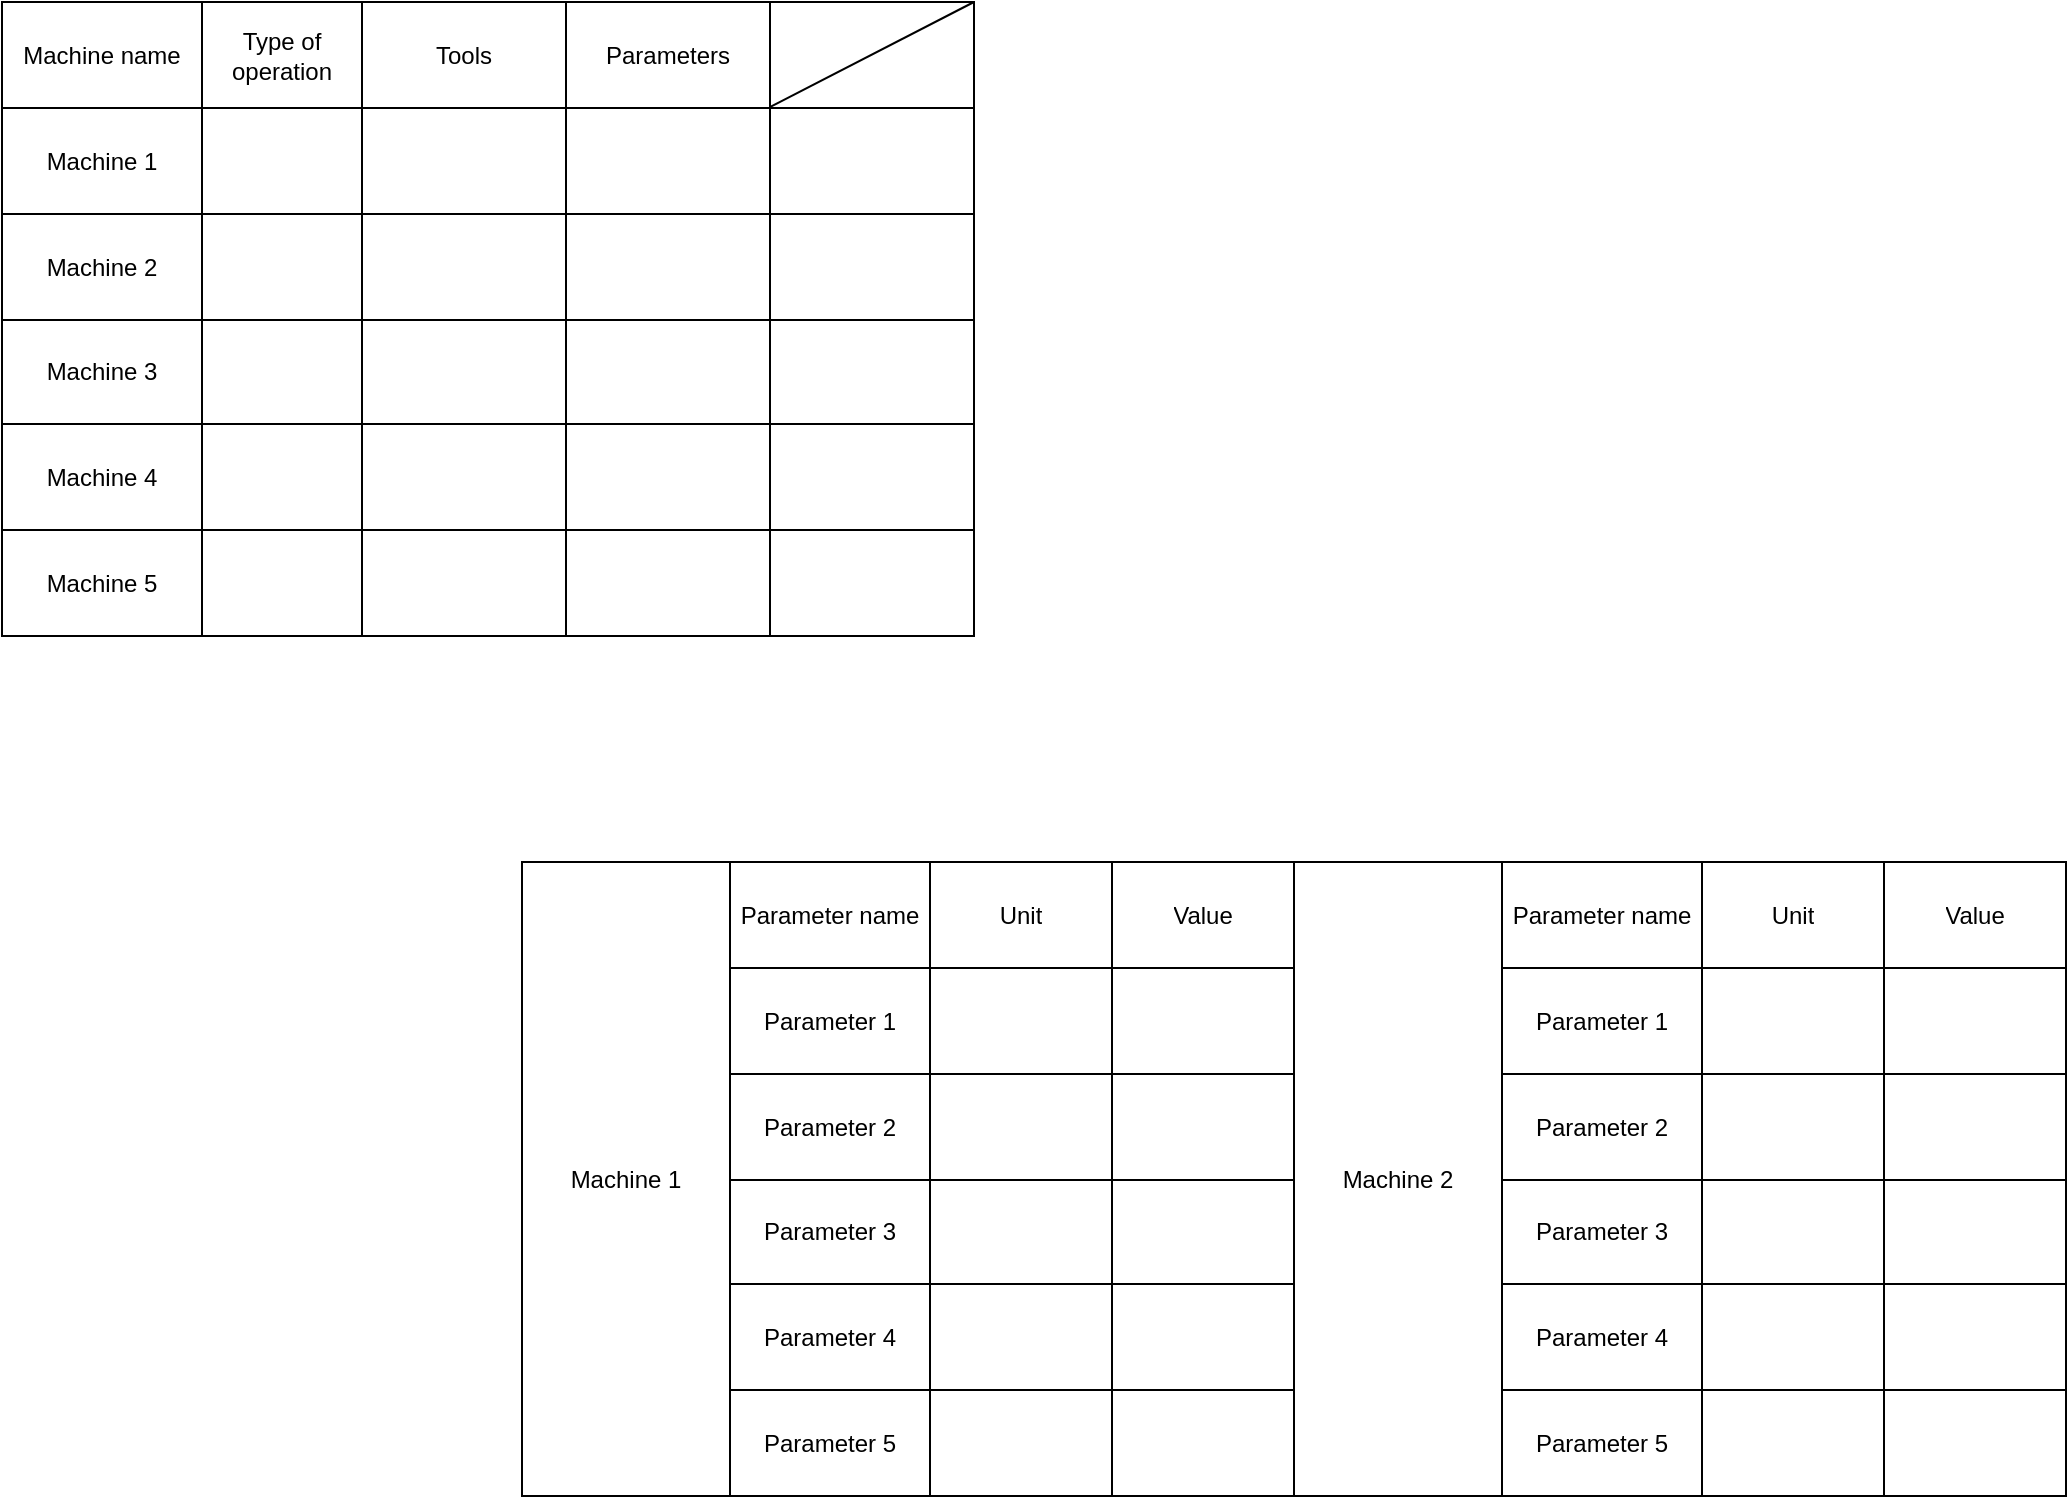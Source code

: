 <mxfile version="14.9.0" type="github">
  <diagram id="Z1trSQCHoKJ7LO43XMHb" name="Page-1">
    <mxGraphModel dx="988" dy="1712" grid="1" gridSize="10" guides="1" tooltips="1" connect="1" arrows="1" fold="1" page="1" pageScale="1" pageWidth="827" pageHeight="1169" math="0" shadow="0">
      <root>
        <mxCell id="0" />
        <mxCell id="1" parent="0" />
        <mxCell id="iuXq785Svx12iFxmTYCm-1" value="" style="shape=table;startSize=0;container=1;collapsible=0;childLayout=tableLayout;" parent="1" vertex="1">
          <mxGeometry x="414" y="340" width="282" height="317" as="geometry" />
        </mxCell>
        <mxCell id="iuXq785Svx12iFxmTYCm-2" value="" style="shape=partialRectangle;collapsible=0;dropTarget=0;pointerEvents=0;fillColor=none;top=0;left=0;bottom=0;right=0;points=[[0,0.5],[1,0.5]];portConstraint=eastwest;" parent="iuXq785Svx12iFxmTYCm-1" vertex="1">
          <mxGeometry width="282" height="53" as="geometry" />
        </mxCell>
        <mxCell id="iuXq785Svx12iFxmTYCm-3" value="Parameter name" style="shape=partialRectangle;html=1;whiteSpace=wrap;connectable=0;overflow=hidden;fillColor=none;top=0;left=0;bottom=0;right=0;" parent="iuXq785Svx12iFxmTYCm-2" vertex="1">
          <mxGeometry width="100" height="53" as="geometry" />
        </mxCell>
        <mxCell id="iuXq785Svx12iFxmTYCm-4" value="Unit" style="shape=partialRectangle;html=1;whiteSpace=wrap;connectable=0;overflow=hidden;fillColor=none;top=0;left=0;bottom=0;right=0;" parent="iuXq785Svx12iFxmTYCm-2" vertex="1">
          <mxGeometry x="100" width="91" height="53" as="geometry" />
        </mxCell>
        <mxCell id="Yx1ct2XPLeCev9idxveK-1" value="Value" style="shape=partialRectangle;html=1;whiteSpace=wrap;connectable=0;overflow=hidden;fillColor=none;top=0;left=0;bottom=0;right=0;" parent="iuXq785Svx12iFxmTYCm-2" vertex="1">
          <mxGeometry x="191" width="91" height="53" as="geometry" />
        </mxCell>
        <mxCell id="iuXq785Svx12iFxmTYCm-14" style="shape=partialRectangle;collapsible=0;dropTarget=0;pointerEvents=0;fillColor=none;top=0;left=0;bottom=0;right=0;points=[[0,0.5],[1,0.5]];portConstraint=eastwest;" parent="iuXq785Svx12iFxmTYCm-1" vertex="1">
          <mxGeometry y="53" width="282" height="53" as="geometry" />
        </mxCell>
        <mxCell id="iuXq785Svx12iFxmTYCm-15" value="Parameter 1" style="shape=partialRectangle;html=1;whiteSpace=wrap;connectable=0;overflow=hidden;fillColor=none;top=0;left=0;bottom=0;right=0;" parent="iuXq785Svx12iFxmTYCm-14" vertex="1">
          <mxGeometry width="100" height="53" as="geometry" />
        </mxCell>
        <mxCell id="iuXq785Svx12iFxmTYCm-16" style="shape=partialRectangle;html=1;whiteSpace=wrap;connectable=0;overflow=hidden;fillColor=none;top=0;left=0;bottom=0;right=0;" parent="iuXq785Svx12iFxmTYCm-14" vertex="1">
          <mxGeometry x="100" width="91" height="53" as="geometry" />
        </mxCell>
        <mxCell id="Yx1ct2XPLeCev9idxveK-2" style="shape=partialRectangle;html=1;whiteSpace=wrap;connectable=0;overflow=hidden;fillColor=none;top=0;left=0;bottom=0;right=0;" parent="iuXq785Svx12iFxmTYCm-14" vertex="1">
          <mxGeometry x="191" width="91" height="53" as="geometry" />
        </mxCell>
        <mxCell id="iuXq785Svx12iFxmTYCm-26" style="shape=partialRectangle;collapsible=0;dropTarget=0;pointerEvents=0;fillColor=none;top=0;left=0;bottom=0;right=0;points=[[0,0.5],[1,0.5]];portConstraint=eastwest;" parent="iuXq785Svx12iFxmTYCm-1" vertex="1">
          <mxGeometry y="106" width="282" height="53" as="geometry" />
        </mxCell>
        <mxCell id="iuXq785Svx12iFxmTYCm-27" value="Parameter 2" style="shape=partialRectangle;html=1;whiteSpace=wrap;connectable=0;overflow=hidden;fillColor=none;top=0;left=0;bottom=0;right=0;" parent="iuXq785Svx12iFxmTYCm-26" vertex="1">
          <mxGeometry width="100" height="53" as="geometry" />
        </mxCell>
        <mxCell id="iuXq785Svx12iFxmTYCm-28" style="shape=partialRectangle;html=1;whiteSpace=wrap;connectable=0;overflow=hidden;fillColor=none;top=0;left=0;bottom=0;right=0;" parent="iuXq785Svx12iFxmTYCm-26" vertex="1">
          <mxGeometry x="100" width="91" height="53" as="geometry" />
        </mxCell>
        <mxCell id="Yx1ct2XPLeCev9idxveK-3" style="shape=partialRectangle;html=1;whiteSpace=wrap;connectable=0;overflow=hidden;fillColor=none;top=0;left=0;bottom=0;right=0;" parent="iuXq785Svx12iFxmTYCm-26" vertex="1">
          <mxGeometry x="191" width="91" height="53" as="geometry" />
        </mxCell>
        <mxCell id="iuXq785Svx12iFxmTYCm-38" value="" style="shape=partialRectangle;collapsible=0;dropTarget=0;pointerEvents=0;fillColor=none;top=0;left=0;bottom=0;right=0;points=[[0,0.5],[1,0.5]];portConstraint=eastwest;" parent="iuXq785Svx12iFxmTYCm-1" vertex="1">
          <mxGeometry y="159" width="282" height="52" as="geometry" />
        </mxCell>
        <mxCell id="iuXq785Svx12iFxmTYCm-39" value="Parameter 3" style="shape=partialRectangle;html=1;whiteSpace=wrap;connectable=0;overflow=hidden;fillColor=none;top=0;left=0;bottom=0;right=0;" parent="iuXq785Svx12iFxmTYCm-38" vertex="1">
          <mxGeometry width="100" height="52" as="geometry" />
        </mxCell>
        <mxCell id="iuXq785Svx12iFxmTYCm-40" value="" style="shape=partialRectangle;html=1;whiteSpace=wrap;connectable=0;overflow=hidden;fillColor=none;top=0;left=0;bottom=0;right=0;" parent="iuXq785Svx12iFxmTYCm-38" vertex="1">
          <mxGeometry x="100" width="91" height="52" as="geometry" />
        </mxCell>
        <mxCell id="Yx1ct2XPLeCev9idxveK-4" style="shape=partialRectangle;html=1;whiteSpace=wrap;connectable=0;overflow=hidden;fillColor=none;top=0;left=0;bottom=0;right=0;" parent="iuXq785Svx12iFxmTYCm-38" vertex="1">
          <mxGeometry x="191" width="91" height="52" as="geometry" />
        </mxCell>
        <mxCell id="iuXq785Svx12iFxmTYCm-50" value="" style="shape=partialRectangle;collapsible=0;dropTarget=0;pointerEvents=0;fillColor=none;top=0;left=0;bottom=0;right=0;points=[[0,0.5],[1,0.5]];portConstraint=eastwest;" parent="iuXq785Svx12iFxmTYCm-1" vertex="1">
          <mxGeometry y="211" width="282" height="53" as="geometry" />
        </mxCell>
        <mxCell id="iuXq785Svx12iFxmTYCm-51" value="Parameter 4" style="shape=partialRectangle;html=1;whiteSpace=wrap;connectable=0;overflow=hidden;fillColor=none;top=0;left=0;bottom=0;right=0;" parent="iuXq785Svx12iFxmTYCm-50" vertex="1">
          <mxGeometry width="100" height="53" as="geometry" />
        </mxCell>
        <mxCell id="iuXq785Svx12iFxmTYCm-52" value="" style="shape=partialRectangle;html=1;whiteSpace=wrap;connectable=0;overflow=hidden;fillColor=none;top=0;left=0;bottom=0;right=0;" parent="iuXq785Svx12iFxmTYCm-50" vertex="1">
          <mxGeometry x="100" width="91" height="53" as="geometry" />
        </mxCell>
        <mxCell id="Yx1ct2XPLeCev9idxveK-5" style="shape=partialRectangle;html=1;whiteSpace=wrap;connectable=0;overflow=hidden;fillColor=none;top=0;left=0;bottom=0;right=0;" parent="iuXq785Svx12iFxmTYCm-50" vertex="1">
          <mxGeometry x="191" width="91" height="53" as="geometry" />
        </mxCell>
        <mxCell id="iuXq785Svx12iFxmTYCm-62" value="" style="shape=partialRectangle;collapsible=0;dropTarget=0;pointerEvents=0;fillColor=none;top=0;left=0;bottom=0;right=0;points=[[0,0.5],[1,0.5]];portConstraint=eastwest;" parent="iuXq785Svx12iFxmTYCm-1" vertex="1">
          <mxGeometry y="264" width="282" height="53" as="geometry" />
        </mxCell>
        <mxCell id="iuXq785Svx12iFxmTYCm-63" value="Parameter 5" style="shape=partialRectangle;html=1;whiteSpace=wrap;connectable=0;overflow=hidden;fillColor=none;top=0;left=0;bottom=0;right=0;" parent="iuXq785Svx12iFxmTYCm-62" vertex="1">
          <mxGeometry width="100" height="53" as="geometry" />
        </mxCell>
        <mxCell id="iuXq785Svx12iFxmTYCm-64" value="" style="shape=partialRectangle;html=1;whiteSpace=wrap;connectable=0;overflow=hidden;fillColor=none;top=0;left=0;bottom=0;right=0;" parent="iuXq785Svx12iFxmTYCm-62" vertex="1">
          <mxGeometry x="100" width="91" height="53" as="geometry" />
        </mxCell>
        <mxCell id="Yx1ct2XPLeCev9idxveK-6" style="shape=partialRectangle;html=1;whiteSpace=wrap;connectable=0;overflow=hidden;fillColor=none;top=0;left=0;bottom=0;right=0;" parent="iuXq785Svx12iFxmTYCm-62" vertex="1">
          <mxGeometry x="191" width="91" height="53" as="geometry" />
        </mxCell>
        <mxCell id="iuXq785Svx12iFxmTYCm-212" value="" style="shape=table;startSize=0;container=1;collapsible=0;childLayout=tableLayout;" parent="1" vertex="1">
          <mxGeometry x="310" y="340" width="104" height="317" as="geometry" />
        </mxCell>
        <mxCell id="iuXq785Svx12iFxmTYCm-213" value="" style="shape=partialRectangle;collapsible=0;dropTarget=0;pointerEvents=0;fillColor=none;top=0;left=0;bottom=0;right=0;points=[[0,0.5],[1,0.5]];portConstraint=eastwest;" parent="iuXq785Svx12iFxmTYCm-212" vertex="1">
          <mxGeometry width="104" height="317" as="geometry" />
        </mxCell>
        <mxCell id="iuXq785Svx12iFxmTYCm-214" value="Machine 1" style="shape=partialRectangle;html=1;whiteSpace=wrap;connectable=0;overflow=hidden;fillColor=none;top=0;left=0;bottom=0;right=0;" parent="iuXq785Svx12iFxmTYCm-213" vertex="1">
          <mxGeometry width="104" height="317" as="geometry" />
        </mxCell>
        <mxCell id="iuXq785Svx12iFxmTYCm-215" value="" style="shape=table;startSize=0;container=1;collapsible=0;childLayout=tableLayout;" parent="1" vertex="1">
          <mxGeometry x="696" y="340" width="104" height="317" as="geometry" />
        </mxCell>
        <mxCell id="iuXq785Svx12iFxmTYCm-216" value="" style="shape=partialRectangle;collapsible=0;dropTarget=0;pointerEvents=0;fillColor=none;top=0;left=0;bottom=0;right=0;points=[[0,0.5],[1,0.5]];portConstraint=eastwest;" parent="iuXq785Svx12iFxmTYCm-215" vertex="1">
          <mxGeometry width="104" height="317" as="geometry" />
        </mxCell>
        <mxCell id="iuXq785Svx12iFxmTYCm-217" value="Machine 2" style="shape=partialRectangle;html=1;whiteSpace=wrap;connectable=0;overflow=hidden;fillColor=none;top=0;left=0;bottom=0;right=0;" parent="iuXq785Svx12iFxmTYCm-216" vertex="1">
          <mxGeometry width="104" height="317" as="geometry" />
        </mxCell>
        <mxCell id="iuXq785Svx12iFxmTYCm-265" value="" style="shape=table;startSize=0;container=1;collapsible=0;childLayout=tableLayout;" parent="1" vertex="1">
          <mxGeometry x="800" y="340" width="282" height="317" as="geometry" />
        </mxCell>
        <mxCell id="iuXq785Svx12iFxmTYCm-266" value="" style="shape=partialRectangle;collapsible=0;dropTarget=0;pointerEvents=0;fillColor=none;top=0;left=0;bottom=0;right=0;points=[[0,0.5],[1,0.5]];portConstraint=eastwest;" parent="iuXq785Svx12iFxmTYCm-265" vertex="1">
          <mxGeometry width="282" height="53" as="geometry" />
        </mxCell>
        <mxCell id="iuXq785Svx12iFxmTYCm-267" value="Parameter name" style="shape=partialRectangle;html=1;whiteSpace=wrap;connectable=0;overflow=hidden;fillColor=none;top=0;left=0;bottom=0;right=0;" parent="iuXq785Svx12iFxmTYCm-266" vertex="1">
          <mxGeometry width="100" height="53" as="geometry" />
        </mxCell>
        <mxCell id="iuXq785Svx12iFxmTYCm-268" value="Unit" style="shape=partialRectangle;html=1;whiteSpace=wrap;connectable=0;overflow=hidden;fillColor=none;top=0;left=0;bottom=0;right=0;" parent="iuXq785Svx12iFxmTYCm-266" vertex="1">
          <mxGeometry x="100" width="91" height="53" as="geometry" />
        </mxCell>
        <mxCell id="Yx1ct2XPLeCev9idxveK-7" value="Value" style="shape=partialRectangle;html=1;whiteSpace=wrap;connectable=0;overflow=hidden;fillColor=none;top=0;left=0;bottom=0;right=0;" parent="iuXq785Svx12iFxmTYCm-266" vertex="1">
          <mxGeometry x="191" width="91" height="53" as="geometry" />
        </mxCell>
        <mxCell id="iuXq785Svx12iFxmTYCm-270" style="shape=partialRectangle;collapsible=0;dropTarget=0;pointerEvents=0;fillColor=none;top=0;left=0;bottom=0;right=0;points=[[0,0.5],[1,0.5]];portConstraint=eastwest;" parent="iuXq785Svx12iFxmTYCm-265" vertex="1">
          <mxGeometry y="53" width="282" height="53" as="geometry" />
        </mxCell>
        <mxCell id="iuXq785Svx12iFxmTYCm-271" value="Parameter 1" style="shape=partialRectangle;html=1;whiteSpace=wrap;connectable=0;overflow=hidden;fillColor=none;top=0;left=0;bottom=0;right=0;" parent="iuXq785Svx12iFxmTYCm-270" vertex="1">
          <mxGeometry width="100" height="53" as="geometry" />
        </mxCell>
        <mxCell id="iuXq785Svx12iFxmTYCm-272" style="shape=partialRectangle;html=1;whiteSpace=wrap;connectable=0;overflow=hidden;fillColor=none;top=0;left=0;bottom=0;right=0;" parent="iuXq785Svx12iFxmTYCm-270" vertex="1">
          <mxGeometry x="100" width="91" height="53" as="geometry" />
        </mxCell>
        <mxCell id="Yx1ct2XPLeCev9idxveK-8" style="shape=partialRectangle;html=1;whiteSpace=wrap;connectable=0;overflow=hidden;fillColor=none;top=0;left=0;bottom=0;right=0;" parent="iuXq785Svx12iFxmTYCm-270" vertex="1">
          <mxGeometry x="191" width="91" height="53" as="geometry" />
        </mxCell>
        <mxCell id="iuXq785Svx12iFxmTYCm-274" style="shape=partialRectangle;collapsible=0;dropTarget=0;pointerEvents=0;fillColor=none;top=0;left=0;bottom=0;right=0;points=[[0,0.5],[1,0.5]];portConstraint=eastwest;" parent="iuXq785Svx12iFxmTYCm-265" vertex="1">
          <mxGeometry y="106" width="282" height="53" as="geometry" />
        </mxCell>
        <mxCell id="iuXq785Svx12iFxmTYCm-275" value="Parameter 2" style="shape=partialRectangle;html=1;whiteSpace=wrap;connectable=0;overflow=hidden;fillColor=none;top=0;left=0;bottom=0;right=0;" parent="iuXq785Svx12iFxmTYCm-274" vertex="1">
          <mxGeometry width="100" height="53" as="geometry" />
        </mxCell>
        <mxCell id="iuXq785Svx12iFxmTYCm-276" style="shape=partialRectangle;html=1;whiteSpace=wrap;connectable=0;overflow=hidden;fillColor=none;top=0;left=0;bottom=0;right=0;" parent="iuXq785Svx12iFxmTYCm-274" vertex="1">
          <mxGeometry x="100" width="91" height="53" as="geometry" />
        </mxCell>
        <mxCell id="Yx1ct2XPLeCev9idxveK-9" style="shape=partialRectangle;html=1;whiteSpace=wrap;connectable=0;overflow=hidden;fillColor=none;top=0;left=0;bottom=0;right=0;" parent="iuXq785Svx12iFxmTYCm-274" vertex="1">
          <mxGeometry x="191" width="91" height="53" as="geometry" />
        </mxCell>
        <mxCell id="iuXq785Svx12iFxmTYCm-278" value="" style="shape=partialRectangle;collapsible=0;dropTarget=0;pointerEvents=0;fillColor=none;top=0;left=0;bottom=0;right=0;points=[[0,0.5],[1,0.5]];portConstraint=eastwest;" parent="iuXq785Svx12iFxmTYCm-265" vertex="1">
          <mxGeometry y="159" width="282" height="52" as="geometry" />
        </mxCell>
        <mxCell id="iuXq785Svx12iFxmTYCm-279" value="Parameter 3" style="shape=partialRectangle;html=1;whiteSpace=wrap;connectable=0;overflow=hidden;fillColor=none;top=0;left=0;bottom=0;right=0;" parent="iuXq785Svx12iFxmTYCm-278" vertex="1">
          <mxGeometry width="100" height="52" as="geometry" />
        </mxCell>
        <mxCell id="iuXq785Svx12iFxmTYCm-280" value="" style="shape=partialRectangle;html=1;whiteSpace=wrap;connectable=0;overflow=hidden;fillColor=none;top=0;left=0;bottom=0;right=0;" parent="iuXq785Svx12iFxmTYCm-278" vertex="1">
          <mxGeometry x="100" width="91" height="52" as="geometry" />
        </mxCell>
        <mxCell id="Yx1ct2XPLeCev9idxveK-10" style="shape=partialRectangle;html=1;whiteSpace=wrap;connectable=0;overflow=hidden;fillColor=none;top=0;left=0;bottom=0;right=0;" parent="iuXq785Svx12iFxmTYCm-278" vertex="1">
          <mxGeometry x="191" width="91" height="52" as="geometry" />
        </mxCell>
        <mxCell id="iuXq785Svx12iFxmTYCm-282" value="" style="shape=partialRectangle;collapsible=0;dropTarget=0;pointerEvents=0;fillColor=none;top=0;left=0;bottom=0;right=0;points=[[0,0.5],[1,0.5]];portConstraint=eastwest;" parent="iuXq785Svx12iFxmTYCm-265" vertex="1">
          <mxGeometry y="211" width="282" height="53" as="geometry" />
        </mxCell>
        <mxCell id="iuXq785Svx12iFxmTYCm-283" value="Parameter 4" style="shape=partialRectangle;html=1;whiteSpace=wrap;connectable=0;overflow=hidden;fillColor=none;top=0;left=0;bottom=0;right=0;" parent="iuXq785Svx12iFxmTYCm-282" vertex="1">
          <mxGeometry width="100" height="53" as="geometry" />
        </mxCell>
        <mxCell id="iuXq785Svx12iFxmTYCm-284" value="" style="shape=partialRectangle;html=1;whiteSpace=wrap;connectable=0;overflow=hidden;fillColor=none;top=0;left=0;bottom=0;right=0;" parent="iuXq785Svx12iFxmTYCm-282" vertex="1">
          <mxGeometry x="100" width="91" height="53" as="geometry" />
        </mxCell>
        <mxCell id="Yx1ct2XPLeCev9idxveK-11" style="shape=partialRectangle;html=1;whiteSpace=wrap;connectable=0;overflow=hidden;fillColor=none;top=0;left=0;bottom=0;right=0;" parent="iuXq785Svx12iFxmTYCm-282" vertex="1">
          <mxGeometry x="191" width="91" height="53" as="geometry" />
        </mxCell>
        <mxCell id="iuXq785Svx12iFxmTYCm-286" value="" style="shape=partialRectangle;collapsible=0;dropTarget=0;pointerEvents=0;fillColor=none;top=0;left=0;bottom=0;right=0;points=[[0,0.5],[1,0.5]];portConstraint=eastwest;" parent="iuXq785Svx12iFxmTYCm-265" vertex="1">
          <mxGeometry y="264" width="282" height="53" as="geometry" />
        </mxCell>
        <mxCell id="iuXq785Svx12iFxmTYCm-287" value="Parameter 5" style="shape=partialRectangle;html=1;whiteSpace=wrap;connectable=0;overflow=hidden;fillColor=none;top=0;left=0;bottom=0;right=0;" parent="iuXq785Svx12iFxmTYCm-286" vertex="1">
          <mxGeometry width="100" height="53" as="geometry" />
        </mxCell>
        <mxCell id="iuXq785Svx12iFxmTYCm-288" value="" style="shape=partialRectangle;html=1;whiteSpace=wrap;connectable=0;overflow=hidden;fillColor=none;top=0;left=0;bottom=0;right=0;" parent="iuXq785Svx12iFxmTYCm-286" vertex="1">
          <mxGeometry x="100" width="91" height="53" as="geometry" />
        </mxCell>
        <mxCell id="Yx1ct2XPLeCev9idxveK-12" style="shape=partialRectangle;html=1;whiteSpace=wrap;connectable=0;overflow=hidden;fillColor=none;top=0;left=0;bottom=0;right=0;" parent="iuXq785Svx12iFxmTYCm-286" vertex="1">
          <mxGeometry x="191" width="91" height="53" as="geometry" />
        </mxCell>
        <mxCell id="LKuzUh9bCJo4vwnhLYDs-1" value="" style="shape=table;startSize=0;container=1;collapsible=0;childLayout=tableLayout;" vertex="1" parent="1">
          <mxGeometry x="50" y="-90" width="486" height="317" as="geometry" />
        </mxCell>
        <mxCell id="LKuzUh9bCJo4vwnhLYDs-2" value="" style="shape=partialRectangle;collapsible=0;dropTarget=0;pointerEvents=0;fillColor=none;top=0;left=0;bottom=0;right=0;points=[[0,0.5],[1,0.5]];portConstraint=eastwest;" vertex="1" parent="LKuzUh9bCJo4vwnhLYDs-1">
          <mxGeometry width="486" height="53" as="geometry" />
        </mxCell>
        <mxCell id="LKuzUh9bCJo4vwnhLYDs-3" value="Machine name" style="shape=partialRectangle;html=1;whiteSpace=wrap;connectable=0;overflow=hidden;fillColor=none;top=0;left=0;bottom=0;right=0;" vertex="1" parent="LKuzUh9bCJo4vwnhLYDs-2">
          <mxGeometry width="100" height="53" as="geometry" />
        </mxCell>
        <mxCell id="LKuzUh9bCJo4vwnhLYDs-4" value="Type of operation" style="shape=partialRectangle;html=1;whiteSpace=wrap;connectable=0;overflow=hidden;fillColor=none;top=0;left=0;bottom=0;right=0;" vertex="1" parent="LKuzUh9bCJo4vwnhLYDs-2">
          <mxGeometry x="100" width="80" height="53" as="geometry" />
        </mxCell>
        <mxCell id="LKuzUh9bCJo4vwnhLYDs-5" value="Tools" style="shape=partialRectangle;html=1;whiteSpace=wrap;connectable=0;overflow=hidden;fillColor=none;top=0;left=0;bottom=0;right=0;" vertex="1" parent="LKuzUh9bCJo4vwnhLYDs-2">
          <mxGeometry x="180" width="102" height="53" as="geometry" />
        </mxCell>
        <mxCell id="LKuzUh9bCJo4vwnhLYDs-26" value="Parameters" style="shape=partialRectangle;html=1;whiteSpace=wrap;connectable=0;overflow=hidden;fillColor=none;top=0;left=0;bottom=0;right=0;" vertex="1" parent="LKuzUh9bCJo4vwnhLYDs-2">
          <mxGeometry x="282" width="102" height="53" as="geometry" />
        </mxCell>
        <mxCell id="LKuzUh9bCJo4vwnhLYDs-32" style="shape=partialRectangle;html=1;whiteSpace=wrap;connectable=0;overflow=hidden;fillColor=none;top=0;left=0;bottom=0;right=0;" vertex="1" parent="LKuzUh9bCJo4vwnhLYDs-2">
          <mxGeometry x="384" width="102" height="53" as="geometry" />
        </mxCell>
        <mxCell id="LKuzUh9bCJo4vwnhLYDs-6" style="shape=partialRectangle;collapsible=0;dropTarget=0;pointerEvents=0;fillColor=none;top=0;left=0;bottom=0;right=0;points=[[0,0.5],[1,0.5]];portConstraint=eastwest;" vertex="1" parent="LKuzUh9bCJo4vwnhLYDs-1">
          <mxGeometry y="53" width="486" height="53" as="geometry" />
        </mxCell>
        <mxCell id="LKuzUh9bCJo4vwnhLYDs-7" value="Machine 1" style="shape=partialRectangle;html=1;whiteSpace=wrap;connectable=0;overflow=hidden;fillColor=none;top=0;left=0;bottom=0;right=0;" vertex="1" parent="LKuzUh9bCJo4vwnhLYDs-6">
          <mxGeometry width="100" height="53" as="geometry" />
        </mxCell>
        <mxCell id="LKuzUh9bCJo4vwnhLYDs-8" style="shape=partialRectangle;html=1;whiteSpace=wrap;connectable=0;overflow=hidden;fillColor=none;top=0;left=0;bottom=0;right=0;" vertex="1" parent="LKuzUh9bCJo4vwnhLYDs-6">
          <mxGeometry x="100" width="80" height="53" as="geometry" />
        </mxCell>
        <mxCell id="LKuzUh9bCJo4vwnhLYDs-9" style="shape=partialRectangle;html=1;whiteSpace=wrap;connectable=0;overflow=hidden;fillColor=none;top=0;left=0;bottom=0;right=0;" vertex="1" parent="LKuzUh9bCJo4vwnhLYDs-6">
          <mxGeometry x="180" width="102" height="53" as="geometry" />
        </mxCell>
        <mxCell id="LKuzUh9bCJo4vwnhLYDs-27" style="shape=partialRectangle;html=1;whiteSpace=wrap;connectable=0;overflow=hidden;fillColor=none;top=0;left=0;bottom=0;right=0;" vertex="1" parent="LKuzUh9bCJo4vwnhLYDs-6">
          <mxGeometry x="282" width="102" height="53" as="geometry" />
        </mxCell>
        <mxCell id="LKuzUh9bCJo4vwnhLYDs-33" style="shape=partialRectangle;html=1;whiteSpace=wrap;connectable=0;overflow=hidden;fillColor=none;top=0;left=0;bottom=0;right=0;" vertex="1" parent="LKuzUh9bCJo4vwnhLYDs-6">
          <mxGeometry x="384" width="102" height="53" as="geometry" />
        </mxCell>
        <mxCell id="LKuzUh9bCJo4vwnhLYDs-10" style="shape=partialRectangle;collapsible=0;dropTarget=0;pointerEvents=0;fillColor=none;top=0;left=0;bottom=0;right=0;points=[[0,0.5],[1,0.5]];portConstraint=eastwest;" vertex="1" parent="LKuzUh9bCJo4vwnhLYDs-1">
          <mxGeometry y="106" width="486" height="53" as="geometry" />
        </mxCell>
        <mxCell id="LKuzUh9bCJo4vwnhLYDs-11" value="Machine 2" style="shape=partialRectangle;html=1;whiteSpace=wrap;connectable=0;overflow=hidden;fillColor=none;top=0;left=0;bottom=0;right=0;" vertex="1" parent="LKuzUh9bCJo4vwnhLYDs-10">
          <mxGeometry width="100" height="53" as="geometry" />
        </mxCell>
        <mxCell id="LKuzUh9bCJo4vwnhLYDs-12" style="shape=partialRectangle;html=1;whiteSpace=wrap;connectable=0;overflow=hidden;fillColor=none;top=0;left=0;bottom=0;right=0;" vertex="1" parent="LKuzUh9bCJo4vwnhLYDs-10">
          <mxGeometry x="100" width="80" height="53" as="geometry" />
        </mxCell>
        <mxCell id="LKuzUh9bCJo4vwnhLYDs-13" style="shape=partialRectangle;html=1;whiteSpace=wrap;connectable=0;overflow=hidden;fillColor=none;top=0;left=0;bottom=0;right=0;" vertex="1" parent="LKuzUh9bCJo4vwnhLYDs-10">
          <mxGeometry x="180" width="102" height="53" as="geometry" />
        </mxCell>
        <mxCell id="LKuzUh9bCJo4vwnhLYDs-28" style="shape=partialRectangle;html=1;whiteSpace=wrap;connectable=0;overflow=hidden;fillColor=none;top=0;left=0;bottom=0;right=0;" vertex="1" parent="LKuzUh9bCJo4vwnhLYDs-10">
          <mxGeometry x="282" width="102" height="53" as="geometry" />
        </mxCell>
        <mxCell id="LKuzUh9bCJo4vwnhLYDs-34" style="shape=partialRectangle;html=1;whiteSpace=wrap;connectable=0;overflow=hidden;fillColor=none;top=0;left=0;bottom=0;right=0;" vertex="1" parent="LKuzUh9bCJo4vwnhLYDs-10">
          <mxGeometry x="384" width="102" height="53" as="geometry" />
        </mxCell>
        <mxCell id="LKuzUh9bCJo4vwnhLYDs-14" value="" style="shape=partialRectangle;collapsible=0;dropTarget=0;pointerEvents=0;fillColor=none;top=0;left=0;bottom=0;right=0;points=[[0,0.5],[1,0.5]];portConstraint=eastwest;" vertex="1" parent="LKuzUh9bCJo4vwnhLYDs-1">
          <mxGeometry y="159" width="486" height="52" as="geometry" />
        </mxCell>
        <mxCell id="LKuzUh9bCJo4vwnhLYDs-15" value="Machine 3" style="shape=partialRectangle;html=1;whiteSpace=wrap;connectable=0;overflow=hidden;fillColor=none;top=0;left=0;bottom=0;right=0;" vertex="1" parent="LKuzUh9bCJo4vwnhLYDs-14">
          <mxGeometry width="100" height="52" as="geometry" />
        </mxCell>
        <mxCell id="LKuzUh9bCJo4vwnhLYDs-16" value="" style="shape=partialRectangle;html=1;whiteSpace=wrap;connectable=0;overflow=hidden;fillColor=none;top=0;left=0;bottom=0;right=0;" vertex="1" parent="LKuzUh9bCJo4vwnhLYDs-14">
          <mxGeometry x="100" width="80" height="52" as="geometry" />
        </mxCell>
        <mxCell id="LKuzUh9bCJo4vwnhLYDs-17" style="shape=partialRectangle;html=1;whiteSpace=wrap;connectable=0;overflow=hidden;fillColor=none;top=0;left=0;bottom=0;right=0;" vertex="1" parent="LKuzUh9bCJo4vwnhLYDs-14">
          <mxGeometry x="180" width="102" height="52" as="geometry" />
        </mxCell>
        <mxCell id="LKuzUh9bCJo4vwnhLYDs-29" style="shape=partialRectangle;html=1;whiteSpace=wrap;connectable=0;overflow=hidden;fillColor=none;top=0;left=0;bottom=0;right=0;" vertex="1" parent="LKuzUh9bCJo4vwnhLYDs-14">
          <mxGeometry x="282" width="102" height="52" as="geometry" />
        </mxCell>
        <mxCell id="LKuzUh9bCJo4vwnhLYDs-35" style="shape=partialRectangle;html=1;whiteSpace=wrap;connectable=0;overflow=hidden;fillColor=none;top=0;left=0;bottom=0;right=0;" vertex="1" parent="LKuzUh9bCJo4vwnhLYDs-14">
          <mxGeometry x="384" width="102" height="52" as="geometry" />
        </mxCell>
        <mxCell id="LKuzUh9bCJo4vwnhLYDs-18" value="" style="shape=partialRectangle;collapsible=0;dropTarget=0;pointerEvents=0;fillColor=none;top=0;left=0;bottom=0;right=0;points=[[0,0.5],[1,0.5]];portConstraint=eastwest;" vertex="1" parent="LKuzUh9bCJo4vwnhLYDs-1">
          <mxGeometry y="211" width="486" height="53" as="geometry" />
        </mxCell>
        <mxCell id="LKuzUh9bCJo4vwnhLYDs-19" value="Machine 4" style="shape=partialRectangle;html=1;whiteSpace=wrap;connectable=0;overflow=hidden;fillColor=none;top=0;left=0;bottom=0;right=0;" vertex="1" parent="LKuzUh9bCJo4vwnhLYDs-18">
          <mxGeometry width="100" height="53" as="geometry" />
        </mxCell>
        <mxCell id="LKuzUh9bCJo4vwnhLYDs-20" value="" style="shape=partialRectangle;html=1;whiteSpace=wrap;connectable=0;overflow=hidden;fillColor=none;top=0;left=0;bottom=0;right=0;" vertex="1" parent="LKuzUh9bCJo4vwnhLYDs-18">
          <mxGeometry x="100" width="80" height="53" as="geometry" />
        </mxCell>
        <mxCell id="LKuzUh9bCJo4vwnhLYDs-21" style="shape=partialRectangle;html=1;whiteSpace=wrap;connectable=0;overflow=hidden;fillColor=none;top=0;left=0;bottom=0;right=0;" vertex="1" parent="LKuzUh9bCJo4vwnhLYDs-18">
          <mxGeometry x="180" width="102" height="53" as="geometry" />
        </mxCell>
        <mxCell id="LKuzUh9bCJo4vwnhLYDs-30" style="shape=partialRectangle;html=1;whiteSpace=wrap;connectable=0;overflow=hidden;fillColor=none;top=0;left=0;bottom=0;right=0;" vertex="1" parent="LKuzUh9bCJo4vwnhLYDs-18">
          <mxGeometry x="282" width="102" height="53" as="geometry" />
        </mxCell>
        <mxCell id="LKuzUh9bCJo4vwnhLYDs-36" style="shape=partialRectangle;html=1;whiteSpace=wrap;connectable=0;overflow=hidden;fillColor=none;top=0;left=0;bottom=0;right=0;" vertex="1" parent="LKuzUh9bCJo4vwnhLYDs-18">
          <mxGeometry x="384" width="102" height="53" as="geometry" />
        </mxCell>
        <mxCell id="LKuzUh9bCJo4vwnhLYDs-22" value="" style="shape=partialRectangle;collapsible=0;dropTarget=0;pointerEvents=0;fillColor=none;top=0;left=0;bottom=0;right=0;points=[[0,0.5],[1,0.5]];portConstraint=eastwest;" vertex="1" parent="LKuzUh9bCJo4vwnhLYDs-1">
          <mxGeometry y="264" width="486" height="53" as="geometry" />
        </mxCell>
        <mxCell id="LKuzUh9bCJo4vwnhLYDs-23" value="Machine 5" style="shape=partialRectangle;html=1;whiteSpace=wrap;connectable=0;overflow=hidden;fillColor=none;top=0;left=0;bottom=0;right=0;" vertex="1" parent="LKuzUh9bCJo4vwnhLYDs-22">
          <mxGeometry width="100" height="53" as="geometry" />
        </mxCell>
        <mxCell id="LKuzUh9bCJo4vwnhLYDs-24" value="" style="shape=partialRectangle;html=1;whiteSpace=wrap;connectable=0;overflow=hidden;fillColor=none;top=0;left=0;bottom=0;right=0;" vertex="1" parent="LKuzUh9bCJo4vwnhLYDs-22">
          <mxGeometry x="100" width="80" height="53" as="geometry" />
        </mxCell>
        <mxCell id="LKuzUh9bCJo4vwnhLYDs-25" style="shape=partialRectangle;html=1;whiteSpace=wrap;connectable=0;overflow=hidden;fillColor=none;top=0;left=0;bottom=0;right=0;" vertex="1" parent="LKuzUh9bCJo4vwnhLYDs-22">
          <mxGeometry x="180" width="102" height="53" as="geometry" />
        </mxCell>
        <mxCell id="LKuzUh9bCJo4vwnhLYDs-31" style="shape=partialRectangle;html=1;whiteSpace=wrap;connectable=0;overflow=hidden;fillColor=none;top=0;left=0;bottom=0;right=0;" vertex="1" parent="LKuzUh9bCJo4vwnhLYDs-22">
          <mxGeometry x="282" width="102" height="53" as="geometry" />
        </mxCell>
        <mxCell id="LKuzUh9bCJo4vwnhLYDs-37" style="shape=partialRectangle;html=1;whiteSpace=wrap;connectable=0;overflow=hidden;fillColor=none;top=0;left=0;bottom=0;right=0;" vertex="1" parent="LKuzUh9bCJo4vwnhLYDs-22">
          <mxGeometry x="384" width="102" height="53" as="geometry" />
        </mxCell>
        <mxCell id="LKuzUh9bCJo4vwnhLYDs-38" value="" style="endArrow=none;html=1;exitX=0.791;exitY=0.987;exitDx=0;exitDy=0;exitPerimeter=0;" edge="1" parent="1" source="LKuzUh9bCJo4vwnhLYDs-2">
          <mxGeometry width="50" height="50" relative="1" as="geometry">
            <mxPoint x="486" y="-40" as="sourcePoint" />
            <mxPoint x="536" y="-90" as="targetPoint" />
          </mxGeometry>
        </mxCell>
      </root>
    </mxGraphModel>
  </diagram>
</mxfile>
